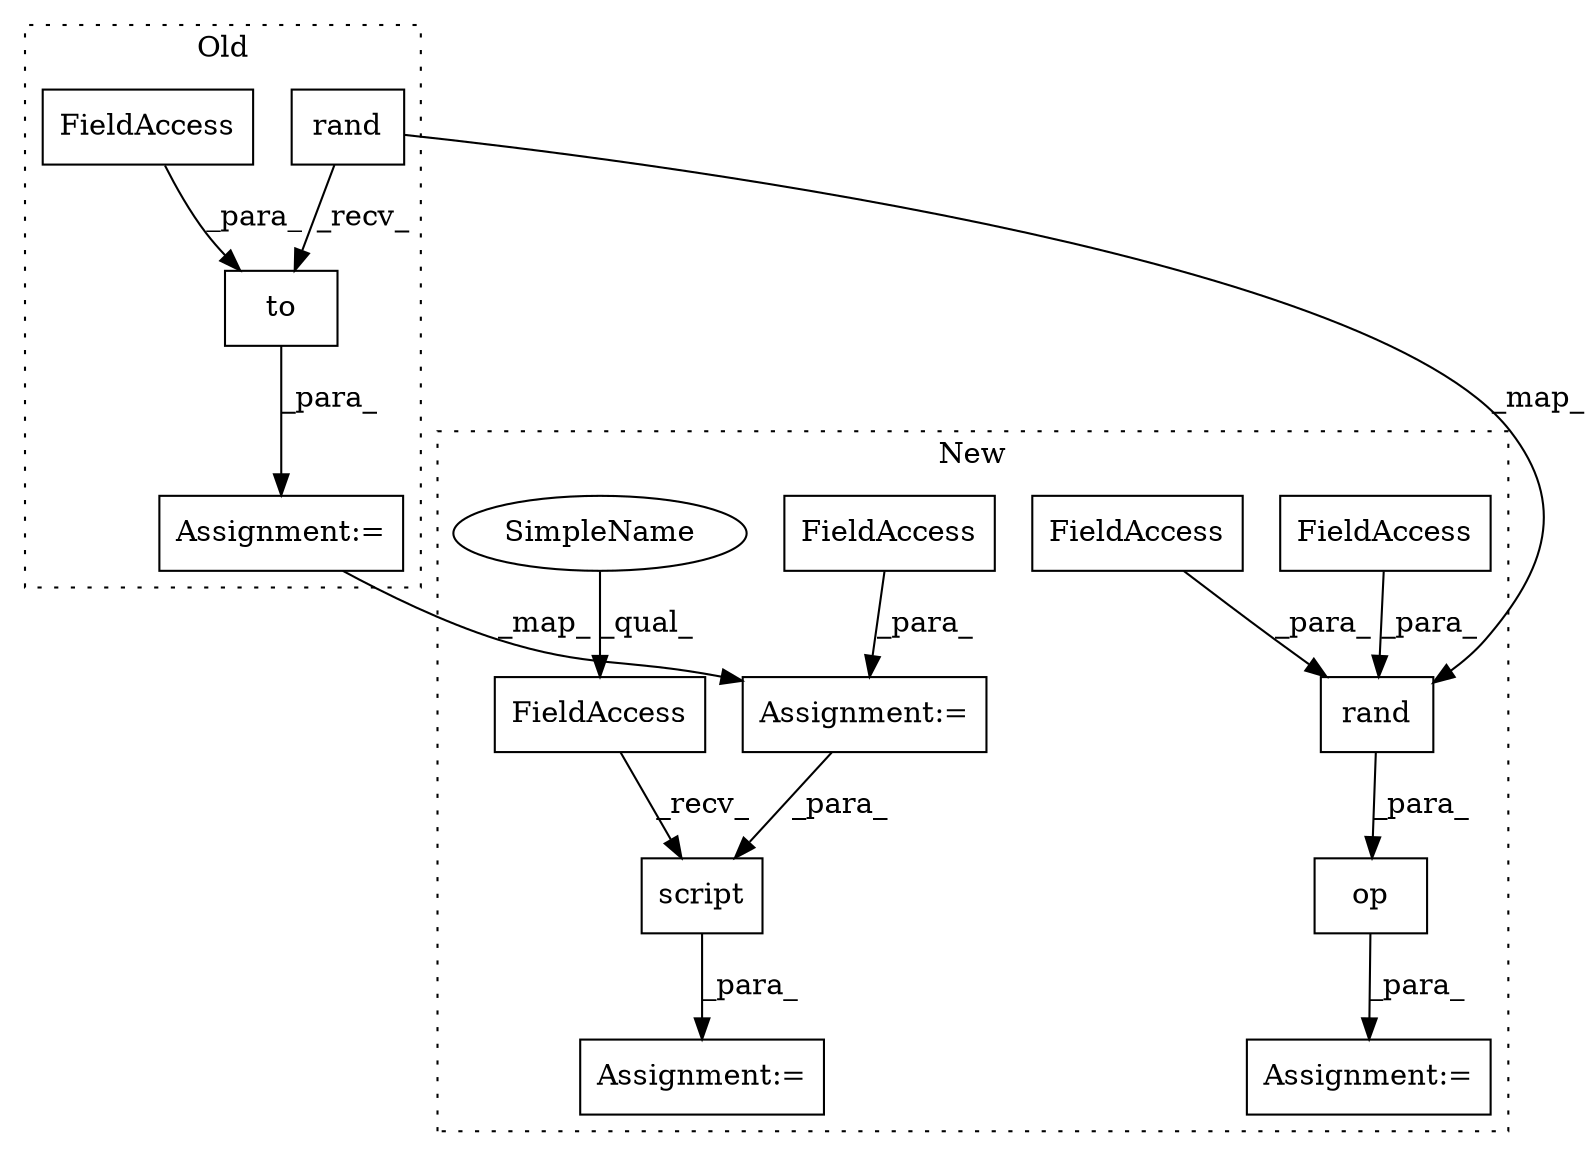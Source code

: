 digraph G {
subgraph cluster0 {
1 [label="rand" a="32" s="11211,11223" l="5,1" shape="box"];
5 [label="to" a="32" s="11225,11234" l="3,1" shape="box"];
6 [label="FieldAccess" a="22" s="11228" l="6" shape="box"];
13 [label="Assignment:=" a="7" s="11276" l="1" shape="box"];
label = "Old";
style="dotted";
}
subgraph cluster1 {
2 [label="rand" a="32" s="11590,11615" l="5,1" shape="box"];
3 [label="FieldAccess" a="22" s="11610" l="5" shape="box"];
4 [label="FieldAccess" a="22" s="11603" l="6" shape="box"];
7 [label="FieldAccess" a="22" s="11661" l="9" shape="box"];
8 [label="script" a="32" s="11671,11680" l="7,1" shape="box"];
9 [label="Assignment:=" a="7" s="11660" l="1" shape="box"];
10 [label="op" a="32" s="11696,11702" l="3,1" shape="box"];
11 [label="Assignment:=" a="7" s="11695" l="1" shape="box"];
12 [label="Assignment:=" a="7" s="11624" l="1" shape="box"];
14 [label="FieldAccess" a="22" s="11625" l="20" shape="box"];
15 [label="SimpleName" a="42" s="11661" l="5" shape="ellipse"];
label = "New";
style="dotted";
}
1 -> 2 [label="_map_"];
1 -> 5 [label="_recv_"];
2 -> 10 [label="_para_"];
3 -> 2 [label="_para_"];
4 -> 2 [label="_para_"];
5 -> 13 [label="_para_"];
6 -> 5 [label="_para_"];
7 -> 8 [label="_recv_"];
8 -> 9 [label="_para_"];
10 -> 11 [label="_para_"];
12 -> 8 [label="_para_"];
13 -> 12 [label="_map_"];
14 -> 12 [label="_para_"];
15 -> 7 [label="_qual_"];
}